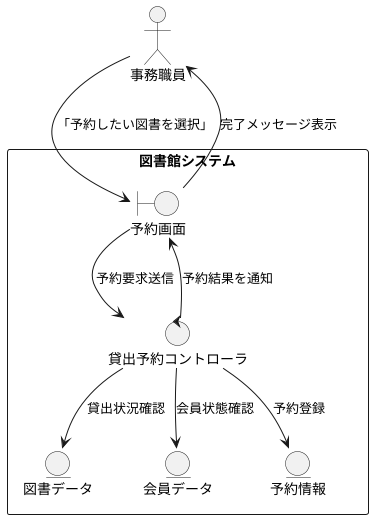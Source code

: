 @startuml
actor 事務職員

rectangle 図書館システム {
  boundary 予約画面
  control 貸出予約コントローラ
  entity 図書データ
  entity 会員データ
  entity 予約情報
}

事務職員 --> 予約画面 : 「予約したい図書を選択」
予約画面 --> 貸出予約コントローラ : 予約要求送信
貸出予約コントローラ --> 図書データ : 貸出状況確認
貸出予約コントローラ --> 会員データ : 会員状態確認
貸出予約コントローラ --> 予約情報 : 予約登録

貸出予約コントローラ --> 予約画面 : 予約結果を通知
予約画面 --> 事務職員 : 完了メッセージ表示

@enduml
